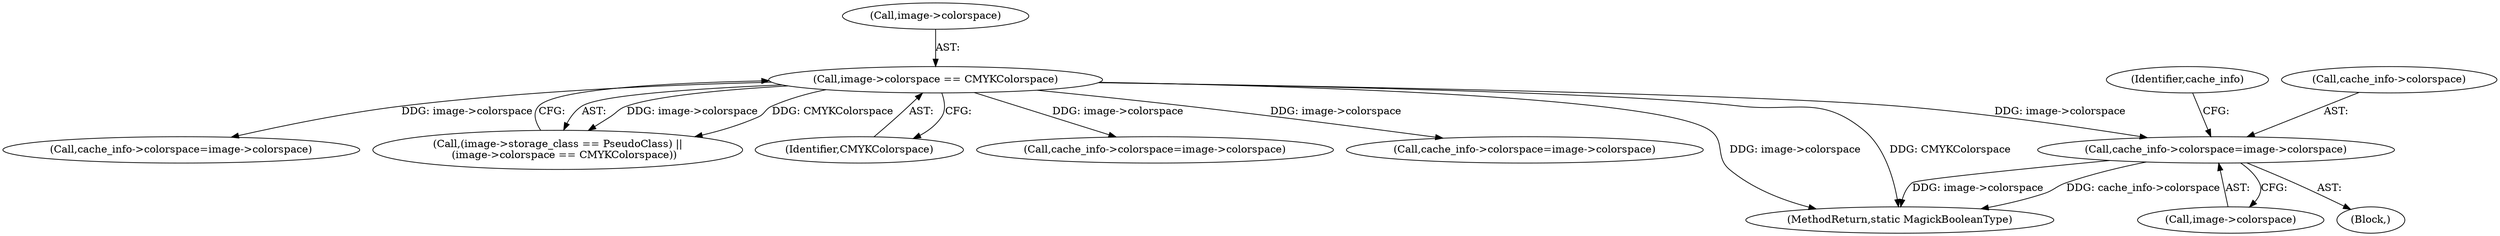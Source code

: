 digraph "0_ImageMagick_4e81ce8b07219c69a9aeccb0f7f7b927ca6db74c_0@pointer" {
"1000656" [label="(Call,cache_info->colorspace=image->colorspace)"];
"1000269" [label="(Call,image->colorspace == CMYKColorspace)"];
"1000364" [label="(Call,cache_info->colorspace=image->colorspace)"];
"1000263" [label="(Call,(image->storage_class == PseudoClass) ||\n    (image->colorspace == CMYKColorspace))"];
"1001174" [label="(MethodReturn,static MagickBooleanType)"];
"1000269" [label="(Call,image->colorspace == CMYKColorspace)"];
"1000643" [label="(Block,)"];
"1000656" [label="(Call,cache_info->colorspace=image->colorspace)"];
"1000273" [label="(Identifier,CMYKColorspace)"];
"1000660" [label="(Call,image->colorspace)"];
"1000665" [label="(Identifier,cache_info)"];
"1000270" [label="(Call,image->colorspace)"];
"1000450" [label="(Call,cache_info->colorspace=image->colorspace)"];
"1000657" [label="(Call,cache_info->colorspace)"];
"1000866" [label="(Call,cache_info->colorspace=image->colorspace)"];
"1000656" -> "1000643"  [label="AST: "];
"1000656" -> "1000660"  [label="CFG: "];
"1000657" -> "1000656"  [label="AST: "];
"1000660" -> "1000656"  [label="AST: "];
"1000665" -> "1000656"  [label="CFG: "];
"1000656" -> "1001174"  [label="DDG: image->colorspace"];
"1000656" -> "1001174"  [label="DDG: cache_info->colorspace"];
"1000269" -> "1000656"  [label="DDG: image->colorspace"];
"1000269" -> "1000263"  [label="AST: "];
"1000269" -> "1000273"  [label="CFG: "];
"1000270" -> "1000269"  [label="AST: "];
"1000273" -> "1000269"  [label="AST: "];
"1000263" -> "1000269"  [label="CFG: "];
"1000269" -> "1001174"  [label="DDG: CMYKColorspace"];
"1000269" -> "1001174"  [label="DDG: image->colorspace"];
"1000269" -> "1000263"  [label="DDG: image->colorspace"];
"1000269" -> "1000263"  [label="DDG: CMYKColorspace"];
"1000269" -> "1000364"  [label="DDG: image->colorspace"];
"1000269" -> "1000450"  [label="DDG: image->colorspace"];
"1000269" -> "1000866"  [label="DDG: image->colorspace"];
}

